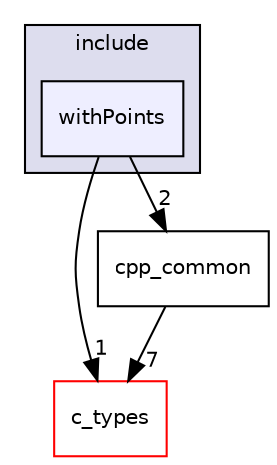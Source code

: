 digraph "withPoints" {
  compound=true
  node [ fontsize="10", fontname="Helvetica"];
  edge [ labelfontsize="10", labelfontname="Helvetica"];
  subgraph clusterdir_d44c64559bbebec7f509842c48db8b23 {
    graph [ bgcolor="#ddddee", pencolor="black", label="include" fontname="Helvetica", fontsize="10", URL="dir_d44c64559bbebec7f509842c48db8b23.html"]
  dir_a648d2ec153663c7371509691b513c8b [shape=box, label="withPoints", style="filled", fillcolor="#eeeeff", pencolor="black", URL="dir_a648d2ec153663c7371509691b513c8b.html"];
  }
  dir_d5995d5871f728649bd47ea0d6428e03 [shape=box label="c_types" fillcolor="white" style="filled" color="red" URL="dir_d5995d5871f728649bd47ea0d6428e03.html"];
  dir_f413d2883acb285bdeb0fac3ae939ed0 [shape=box label="cpp_common" URL="dir_f413d2883acb285bdeb0fac3ae939ed0.html"];
  dir_a648d2ec153663c7371509691b513c8b->dir_d5995d5871f728649bd47ea0d6428e03 [headlabel="1", labeldistance=1.5 headhref="dir_000055_000019.html"];
  dir_a648d2ec153663c7371509691b513c8b->dir_f413d2883acb285bdeb0fac3ae939ed0 [headlabel="2", labeldistance=1.5 headhref="dir_000055_000013.html"];
  dir_f413d2883acb285bdeb0fac3ae939ed0->dir_d5995d5871f728649bd47ea0d6428e03 [headlabel="7", labeldistance=1.5 headhref="dir_000013_000019.html"];
}
